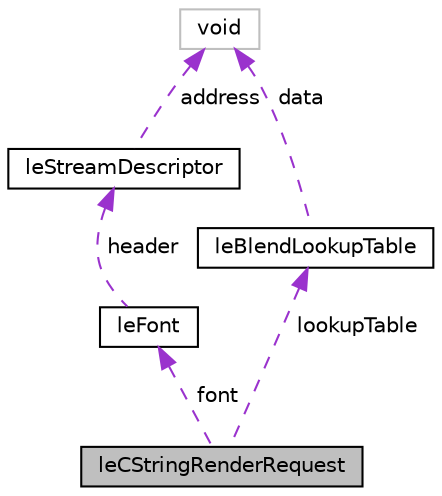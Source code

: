 digraph "leCStringRenderRequest"
{
 // INTERACTIVE_SVG=YES
  edge [fontname="Helvetica",fontsize="10",labelfontname="Helvetica",labelfontsize="10"];
  node [fontname="Helvetica",fontsize="10",shape=record];
  Node1 [label="leCStringRenderRequest",height=0.2,width=0.4,color="black", fillcolor="grey75", style="filled", fontcolor="black"];
  Node2 -> Node1 [dir="back",color="darkorchid3",fontsize="10",style="dashed",label=" font" ,fontname="Helvetica"];
  Node2 [label="leFont",height=0.2,width=0.4,color="black", fillcolor="white", style="filled",URL="$structleFont.html",tooltip="This struct represents a font object. "];
  Node3 -> Node2 [dir="back",color="darkorchid3",fontsize="10",style="dashed",label=" header" ,fontname="Helvetica"];
  Node3 [label="leStreamDescriptor",height=0.2,width=0.4,color="black", fillcolor="white", style="filled",URL="$structleStreamDescriptor.html",tooltip="This struct represents a stream descriptor. "];
  Node4 -> Node3 [dir="back",color="darkorchid3",fontsize="10",style="dashed",label=" address" ,fontname="Helvetica"];
  Node4 [label="void",height=0.2,width=0.4,color="grey75", fillcolor="white", style="filled"];
  Node5 -> Node1 [dir="back",color="darkorchid3",fontsize="10",style="dashed",label=" lookupTable" ,fontname="Helvetica"];
  Node5 [label="leBlendLookupTable",height=0.2,width=0.4,color="black", fillcolor="white", style="filled",URL="$structleBlendLookupTable.html",tooltip="This struct represents a blend color lookup table. "];
  Node4 -> Node5 [dir="back",color="darkorchid3",fontsize="10",style="dashed",label=" data" ,fontname="Helvetica"];
}
